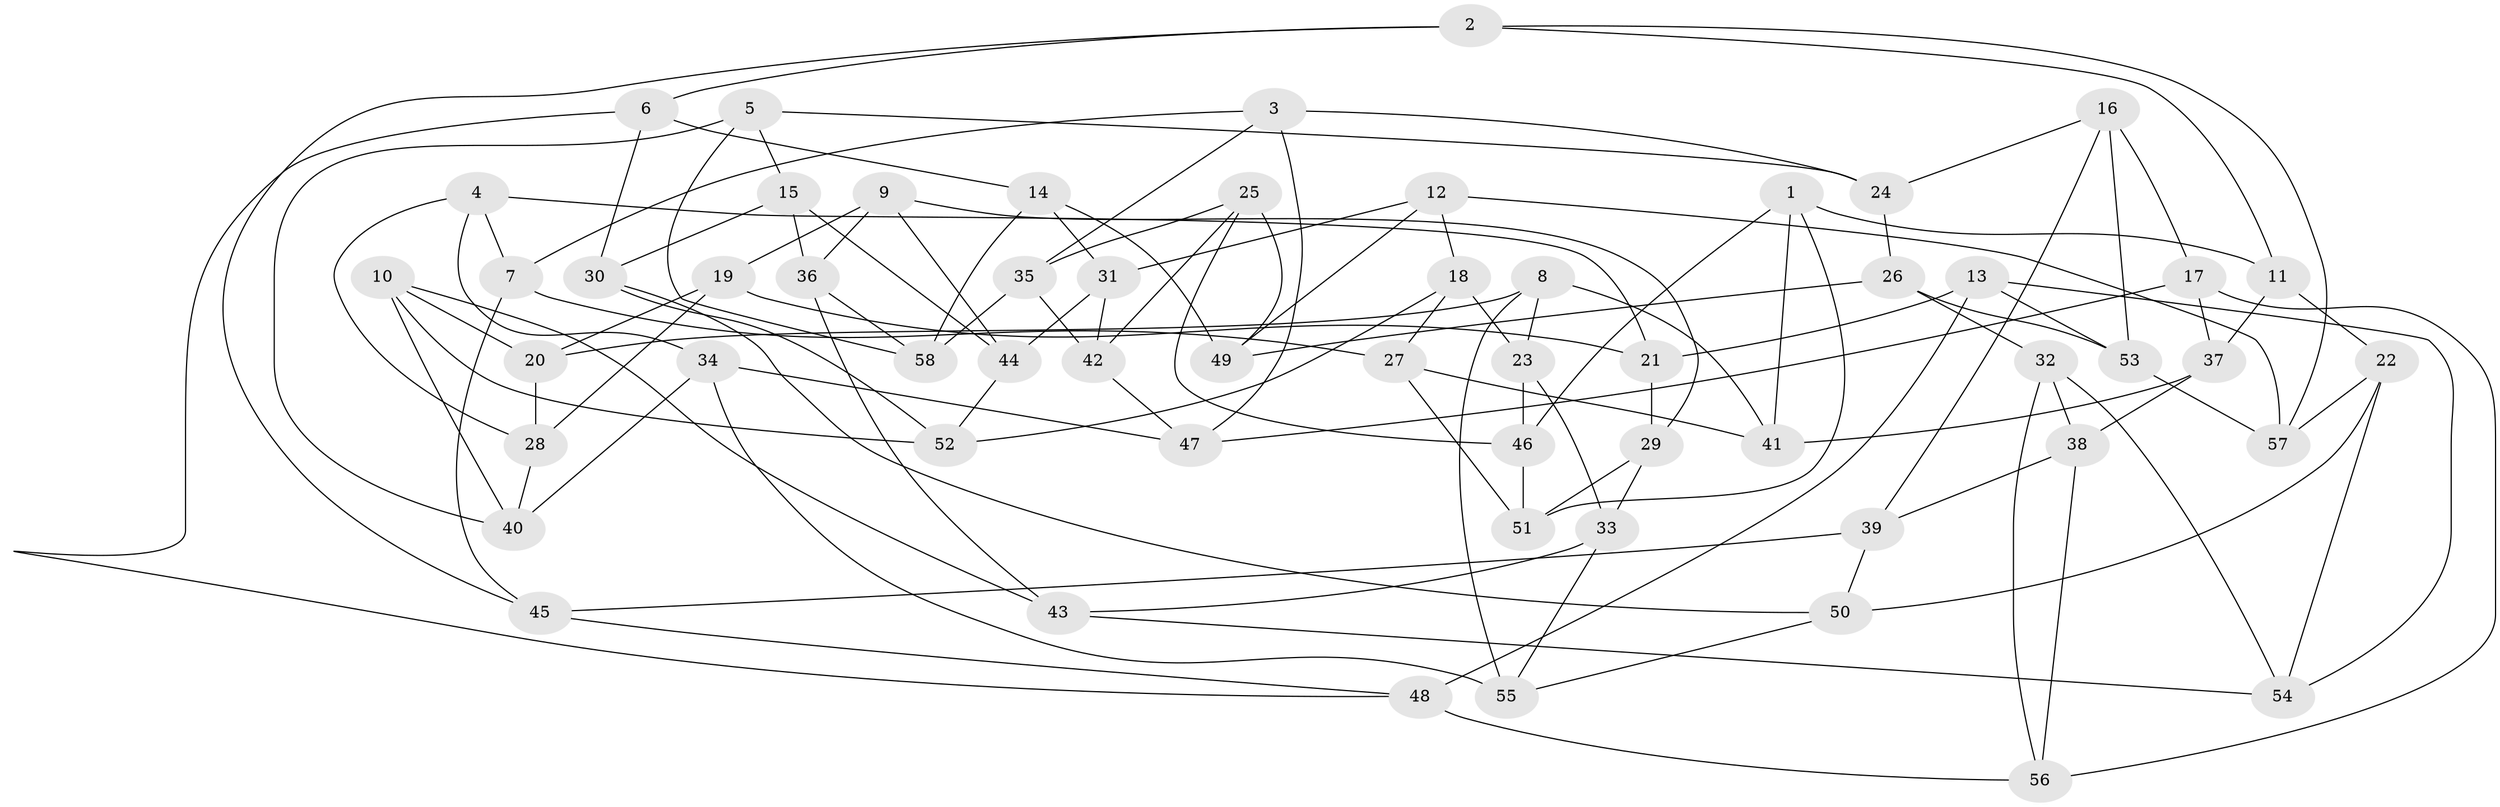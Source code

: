 // coarse degree distribution, {8: 0.10344827586206896, 9: 0.10344827586206896, 6: 0.06896551724137931, 4: 0.4827586206896552, 3: 0.2413793103448276}
// Generated by graph-tools (version 1.1) at 2025/53/03/04/25 22:53:43]
// undirected, 58 vertices, 116 edges
graph export_dot {
  node [color=gray90,style=filled];
  1;
  2;
  3;
  4;
  5;
  6;
  7;
  8;
  9;
  10;
  11;
  12;
  13;
  14;
  15;
  16;
  17;
  18;
  19;
  20;
  21;
  22;
  23;
  24;
  25;
  26;
  27;
  28;
  29;
  30;
  31;
  32;
  33;
  34;
  35;
  36;
  37;
  38;
  39;
  40;
  41;
  42;
  43;
  44;
  45;
  46;
  47;
  48;
  49;
  50;
  51;
  52;
  53;
  54;
  55;
  56;
  57;
  58;
  1 -- 46;
  1 -- 41;
  1 -- 11;
  1 -- 51;
  2 -- 45;
  2 -- 11;
  2 -- 6;
  2 -- 57;
  3 -- 35;
  3 -- 24;
  3 -- 47;
  3 -- 7;
  4 -- 21;
  4 -- 7;
  4 -- 28;
  4 -- 34;
  5 -- 24;
  5 -- 40;
  5 -- 58;
  5 -- 15;
  6 -- 14;
  6 -- 48;
  6 -- 30;
  7 -- 45;
  7 -- 27;
  8 -- 55;
  8 -- 23;
  8 -- 41;
  8 -- 20;
  9 -- 44;
  9 -- 29;
  9 -- 36;
  9 -- 19;
  10 -- 40;
  10 -- 52;
  10 -- 43;
  10 -- 20;
  11 -- 22;
  11 -- 37;
  12 -- 49;
  12 -- 31;
  12 -- 57;
  12 -- 18;
  13 -- 48;
  13 -- 21;
  13 -- 54;
  13 -- 53;
  14 -- 31;
  14 -- 58;
  14 -- 49;
  15 -- 30;
  15 -- 36;
  15 -- 44;
  16 -- 17;
  16 -- 39;
  16 -- 53;
  16 -- 24;
  17 -- 47;
  17 -- 56;
  17 -- 37;
  18 -- 27;
  18 -- 52;
  18 -- 23;
  19 -- 21;
  19 -- 20;
  19 -- 28;
  20 -- 28;
  21 -- 29;
  22 -- 50;
  22 -- 54;
  22 -- 57;
  23 -- 33;
  23 -- 46;
  24 -- 26;
  25 -- 49;
  25 -- 46;
  25 -- 35;
  25 -- 42;
  26 -- 32;
  26 -- 53;
  26 -- 49;
  27 -- 41;
  27 -- 51;
  28 -- 40;
  29 -- 51;
  29 -- 33;
  30 -- 50;
  30 -- 52;
  31 -- 44;
  31 -- 42;
  32 -- 56;
  32 -- 38;
  32 -- 54;
  33 -- 55;
  33 -- 43;
  34 -- 55;
  34 -- 47;
  34 -- 40;
  35 -- 58;
  35 -- 42;
  36 -- 58;
  36 -- 43;
  37 -- 38;
  37 -- 41;
  38 -- 56;
  38 -- 39;
  39 -- 45;
  39 -- 50;
  42 -- 47;
  43 -- 54;
  44 -- 52;
  45 -- 48;
  46 -- 51;
  48 -- 56;
  50 -- 55;
  53 -- 57;
}
